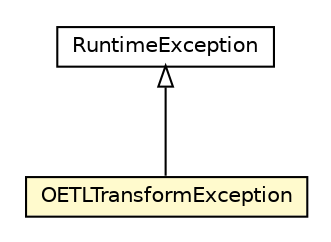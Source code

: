 #!/usr/local/bin/dot
#
# Class diagram 
# Generated by UMLGraph version R5_6-24-gf6e263 (http://www.umlgraph.org/)
#

digraph G {
	edge [fontname="Helvetica",fontsize=10,labelfontname="Helvetica",labelfontsize=10];
	node [fontname="Helvetica",fontsize=10,shape=plaintext];
	nodesep=0.25;
	ranksep=0.5;
	// com.orientechnologies.orient.etl.transformer.OETLTransformException
	c3372898 [label=<<table title="com.orientechnologies.orient.etl.transformer.OETLTransformException" border="0" cellborder="1" cellspacing="0" cellpadding="2" port="p" bgcolor="lemonChiffon" href="./OETLTransformException.html">
		<tr><td><table border="0" cellspacing="0" cellpadding="1">
<tr><td align="center" balign="center"> OETLTransformException </td></tr>
		</table></td></tr>
		</table>>, URL="./OETLTransformException.html", fontname="Helvetica", fontcolor="black", fontsize=10.0];
	//com.orientechnologies.orient.etl.transformer.OETLTransformException extends java.lang.RuntimeException
	c3372899:p -> c3372898:p [dir=back,arrowtail=empty];
	// java.lang.RuntimeException
	c3372899 [label=<<table title="java.lang.RuntimeException" border="0" cellborder="1" cellspacing="0" cellpadding="2" port="p" href="http://java.sun.com/j2se/1.4.2/docs/api/java/lang/RuntimeException.html">
		<tr><td><table border="0" cellspacing="0" cellpadding="1">
<tr><td align="center" balign="center"> RuntimeException </td></tr>
		</table></td></tr>
		</table>>, URL="http://java.sun.com/j2se/1.4.2/docs/api/java/lang/RuntimeException.html", fontname="Helvetica", fontcolor="black", fontsize=10.0];
}

